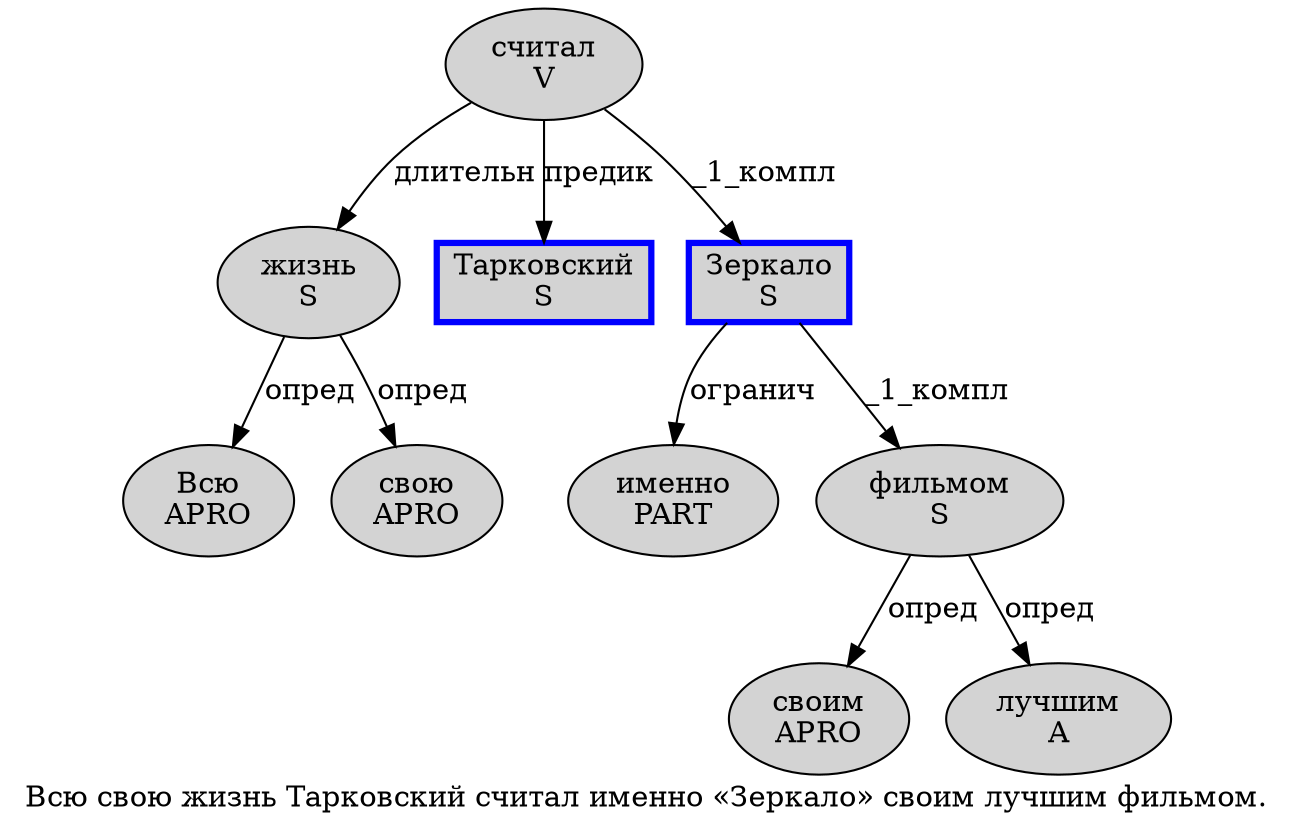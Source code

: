 digraph SENTENCE_2145 {
	graph [label="Всю свою жизнь Тарковский считал именно «Зеркало» своим лучшим фильмом."]
	node [style=filled]
		0 [label="Всю
APRO" color="" fillcolor=lightgray penwidth=1 shape=ellipse]
		1 [label="свою
APRO" color="" fillcolor=lightgray penwidth=1 shape=ellipse]
		2 [label="жизнь
S" color="" fillcolor=lightgray penwidth=1 shape=ellipse]
		3 [label="Тарковский
S" color=blue fillcolor=lightgray penwidth=3 shape=box]
		4 [label="считал
V" color="" fillcolor=lightgray penwidth=1 shape=ellipse]
		5 [label="именно
PART" color="" fillcolor=lightgray penwidth=1 shape=ellipse]
		7 [label="Зеркало
S" color=blue fillcolor=lightgray penwidth=3 shape=box]
		9 [label="своим
APRO" color="" fillcolor=lightgray penwidth=1 shape=ellipse]
		10 [label="лучшим
A" color="" fillcolor=lightgray penwidth=1 shape=ellipse]
		11 [label="фильмом
S" color="" fillcolor=lightgray penwidth=1 shape=ellipse]
			4 -> 2 [label="длительн"]
			4 -> 3 [label="предик"]
			4 -> 7 [label="_1_компл"]
			2 -> 0 [label="опред"]
			2 -> 1 [label="опред"]
			11 -> 9 [label="опред"]
			11 -> 10 [label="опред"]
			7 -> 5 [label="огранич"]
			7 -> 11 [label="_1_компл"]
}